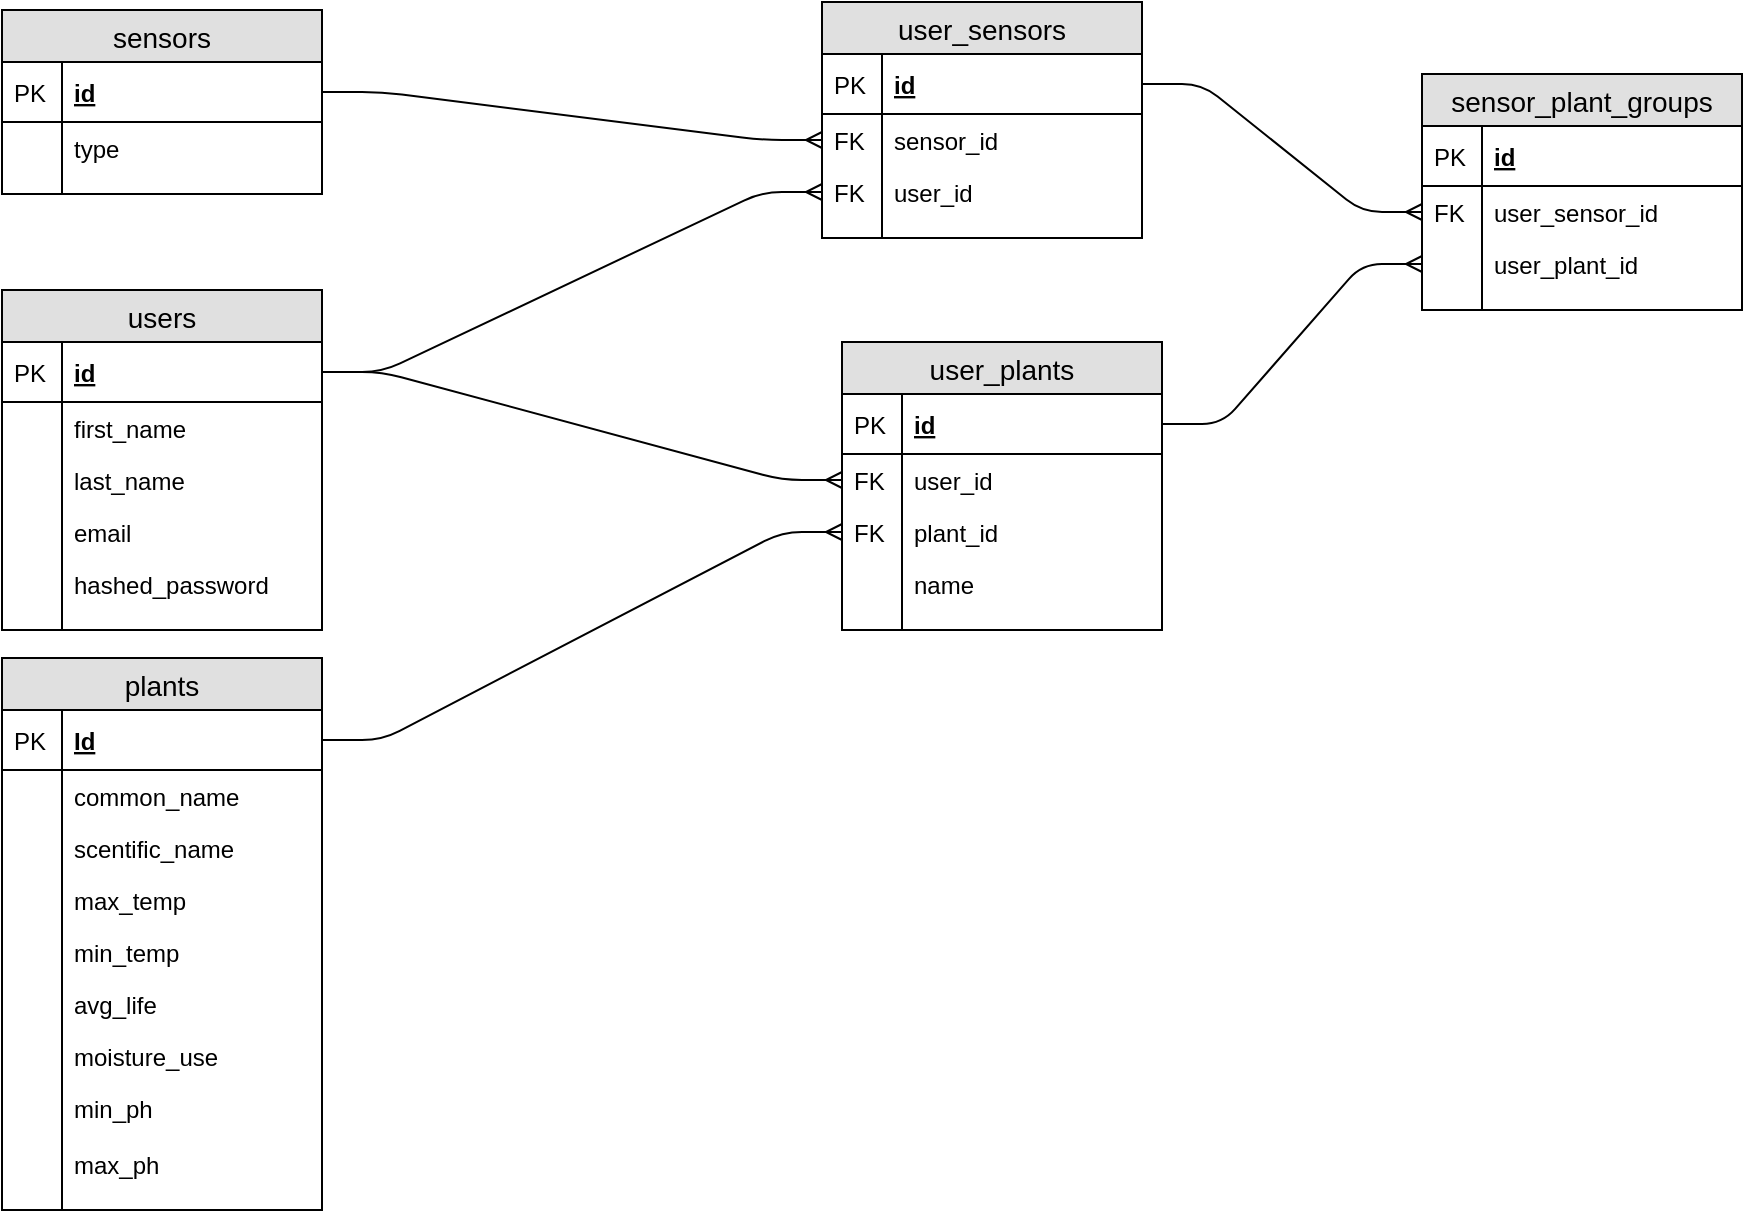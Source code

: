 <mxfile version="12.2.9" type="github" pages="1"><diagram id="MhqscBjMdHreHNnrETDg" name="Page-1"><mxGraphModel dx="1854" dy="1765" grid="1" gridSize="10" guides="1" tooltips="1" connect="1" arrows="1" fold="1" page="1" pageScale="1" pageWidth="850" pageHeight="1100" math="0" shadow="0"><root><mxCell id="0"/><mxCell id="1" parent="0"/><mxCell id="bkFo6INZ_vl38a5Fbl8--2" value="users" style="swimlane;fontStyle=0;childLayout=stackLayout;horizontal=1;startSize=26;fillColor=#e0e0e0;horizontalStack=0;resizeParent=1;resizeParentMax=0;resizeLast=0;collapsible=1;marginBottom=0;swimlaneFillColor=#ffffff;align=center;fontSize=14;" parent="1" vertex="1"><mxGeometry x="-90" y="30" width="160" height="170" as="geometry"/></mxCell><mxCell id="bkFo6INZ_vl38a5Fbl8--3" value="id" style="shape=partialRectangle;top=0;left=0;right=0;bottom=1;align=left;verticalAlign=middle;fillColor=none;spacingLeft=34;spacingRight=4;overflow=hidden;rotatable=0;points=[[0,0.5],[1,0.5]];portConstraint=eastwest;dropTarget=0;fontStyle=5;fontSize=12;" parent="bkFo6INZ_vl38a5Fbl8--2" vertex="1"><mxGeometry y="26" width="160" height="30" as="geometry"/></mxCell><mxCell id="bkFo6INZ_vl38a5Fbl8--4" value="PK" style="shape=partialRectangle;top=0;left=0;bottom=0;fillColor=none;align=left;verticalAlign=middle;spacingLeft=4;spacingRight=4;overflow=hidden;rotatable=0;points=[];portConstraint=eastwest;part=1;fontSize=12;" parent="bkFo6INZ_vl38a5Fbl8--3" vertex="1" connectable="0"><mxGeometry width="30" height="30" as="geometry"/></mxCell><mxCell id="bkFo6INZ_vl38a5Fbl8--5" value="first_name" style="shape=partialRectangle;top=0;left=0;right=0;bottom=0;align=left;verticalAlign=top;fillColor=none;spacingLeft=34;spacingRight=4;overflow=hidden;rotatable=0;points=[[0,0.5],[1,0.5]];portConstraint=eastwest;dropTarget=0;fontSize=12;" parent="bkFo6INZ_vl38a5Fbl8--2" vertex="1"><mxGeometry y="56" width="160" height="26" as="geometry"/></mxCell><mxCell id="bkFo6INZ_vl38a5Fbl8--6" value="" style="shape=partialRectangle;top=0;left=0;bottom=0;fillColor=none;align=left;verticalAlign=top;spacingLeft=4;spacingRight=4;overflow=hidden;rotatable=0;points=[];portConstraint=eastwest;part=1;fontSize=12;" parent="bkFo6INZ_vl38a5Fbl8--5" vertex="1" connectable="0"><mxGeometry width="30" height="26" as="geometry"/></mxCell><mxCell id="bkFo6INZ_vl38a5Fbl8--7" value="last_name" style="shape=partialRectangle;top=0;left=0;right=0;bottom=0;align=left;verticalAlign=top;fillColor=none;spacingLeft=34;spacingRight=4;overflow=hidden;rotatable=0;points=[[0,0.5],[1,0.5]];portConstraint=eastwest;dropTarget=0;fontSize=12;" parent="bkFo6INZ_vl38a5Fbl8--2" vertex="1"><mxGeometry y="82" width="160" height="26" as="geometry"/></mxCell><mxCell id="bkFo6INZ_vl38a5Fbl8--8" value="" style="shape=partialRectangle;top=0;left=0;bottom=0;fillColor=none;align=left;verticalAlign=top;spacingLeft=4;spacingRight=4;overflow=hidden;rotatable=0;points=[];portConstraint=eastwest;part=1;fontSize=12;" parent="bkFo6INZ_vl38a5Fbl8--7" vertex="1" connectable="0"><mxGeometry width="30" height="26" as="geometry"/></mxCell><mxCell id="bkFo6INZ_vl38a5Fbl8--13" value="email" style="shape=partialRectangle;top=0;left=0;right=0;bottom=0;align=left;verticalAlign=top;fillColor=none;spacingLeft=34;spacingRight=4;overflow=hidden;rotatable=0;points=[[0,0.5],[1,0.5]];portConstraint=eastwest;dropTarget=0;fontSize=12;" parent="bkFo6INZ_vl38a5Fbl8--2" vertex="1"><mxGeometry y="108" width="160" height="26" as="geometry"/></mxCell><mxCell id="bkFo6INZ_vl38a5Fbl8--14" value="" style="shape=partialRectangle;top=0;left=0;bottom=0;fillColor=none;align=left;verticalAlign=top;spacingLeft=4;spacingRight=4;overflow=hidden;rotatable=0;points=[];portConstraint=eastwest;part=1;fontSize=12;" parent="bkFo6INZ_vl38a5Fbl8--13" vertex="1" connectable="0"><mxGeometry width="30" height="26" as="geometry"/></mxCell><mxCell id="bkFo6INZ_vl38a5Fbl8--9" value="hashed_password" style="shape=partialRectangle;top=0;left=0;right=0;bottom=0;align=left;verticalAlign=top;fillColor=none;spacingLeft=34;spacingRight=4;overflow=hidden;rotatable=0;points=[[0,0.5],[1,0.5]];portConstraint=eastwest;dropTarget=0;fontSize=12;" parent="bkFo6INZ_vl38a5Fbl8--2" vertex="1"><mxGeometry y="134" width="160" height="26" as="geometry"/></mxCell><mxCell id="bkFo6INZ_vl38a5Fbl8--10" value="" style="shape=partialRectangle;top=0;left=0;bottom=0;fillColor=none;align=left;verticalAlign=top;spacingLeft=4;spacingRight=4;overflow=hidden;rotatable=0;points=[];portConstraint=eastwest;part=1;fontSize=12;" parent="bkFo6INZ_vl38a5Fbl8--9" vertex="1" connectable="0"><mxGeometry width="30" height="26" as="geometry"/></mxCell><mxCell id="bkFo6INZ_vl38a5Fbl8--11" value="" style="shape=partialRectangle;top=0;left=0;right=0;bottom=0;align=left;verticalAlign=top;fillColor=none;spacingLeft=34;spacingRight=4;overflow=hidden;rotatable=0;points=[[0,0.5],[1,0.5]];portConstraint=eastwest;dropTarget=0;fontSize=12;" parent="bkFo6INZ_vl38a5Fbl8--2" vertex="1"><mxGeometry y="160" width="160" height="10" as="geometry"/></mxCell><mxCell id="bkFo6INZ_vl38a5Fbl8--12" value="" style="shape=partialRectangle;top=0;left=0;bottom=0;fillColor=none;align=left;verticalAlign=top;spacingLeft=4;spacingRight=4;overflow=hidden;rotatable=0;points=[];portConstraint=eastwest;part=1;fontSize=12;" parent="bkFo6INZ_vl38a5Fbl8--11" vertex="1" connectable="0"><mxGeometry width="30" height="10" as="geometry"/></mxCell><mxCell id="bkFo6INZ_vl38a5Fbl8--15" value="user_plants" style="swimlane;fontStyle=0;childLayout=stackLayout;horizontal=1;startSize=26;fillColor=#e0e0e0;horizontalStack=0;resizeParent=1;resizeParentMax=0;resizeLast=0;collapsible=1;marginBottom=0;swimlaneFillColor=#ffffff;align=center;fontSize=14;" parent="1" vertex="1"><mxGeometry x="330" y="56" width="160" height="144" as="geometry"/></mxCell><mxCell id="bkFo6INZ_vl38a5Fbl8--16" value="id" style="shape=partialRectangle;top=0;left=0;right=0;bottom=1;align=left;verticalAlign=middle;fillColor=none;spacingLeft=34;spacingRight=4;overflow=hidden;rotatable=0;points=[[0,0.5],[1,0.5]];portConstraint=eastwest;dropTarget=0;fontStyle=5;fontSize=12;" parent="bkFo6INZ_vl38a5Fbl8--15" vertex="1"><mxGeometry y="26" width="160" height="30" as="geometry"/></mxCell><mxCell id="bkFo6INZ_vl38a5Fbl8--17" value="PK" style="shape=partialRectangle;top=0;left=0;bottom=0;fillColor=none;align=left;verticalAlign=middle;spacingLeft=4;spacingRight=4;overflow=hidden;rotatable=0;points=[];portConstraint=eastwest;part=1;fontSize=12;" parent="bkFo6INZ_vl38a5Fbl8--16" vertex="1" connectable="0"><mxGeometry width="30" height="30" as="geometry"/></mxCell><mxCell id="bkFo6INZ_vl38a5Fbl8--18" value="user_id" style="shape=partialRectangle;top=0;left=0;right=0;bottom=0;align=left;verticalAlign=top;fillColor=none;spacingLeft=34;spacingRight=4;overflow=hidden;rotatable=0;points=[[0,0.5],[1,0.5]];portConstraint=eastwest;dropTarget=0;fontSize=12;" parent="bkFo6INZ_vl38a5Fbl8--15" vertex="1"><mxGeometry y="56" width="160" height="26" as="geometry"/></mxCell><mxCell id="bkFo6INZ_vl38a5Fbl8--19" value="FK" style="shape=partialRectangle;top=0;left=0;bottom=0;fillColor=none;align=left;verticalAlign=top;spacingLeft=4;spacingRight=4;overflow=hidden;rotatable=0;points=[];portConstraint=eastwest;part=1;fontSize=12;" parent="bkFo6INZ_vl38a5Fbl8--18" vertex="1" connectable="0"><mxGeometry width="30" height="26" as="geometry"/></mxCell><mxCell id="bkFo6INZ_vl38a5Fbl8--20" value="plant_id" style="shape=partialRectangle;top=0;left=0;right=0;bottom=0;align=left;verticalAlign=top;fillColor=none;spacingLeft=34;spacingRight=4;overflow=hidden;rotatable=0;points=[[0,0.5],[1,0.5]];portConstraint=eastwest;dropTarget=0;fontSize=12;" parent="bkFo6INZ_vl38a5Fbl8--15" vertex="1"><mxGeometry y="82" width="160" height="26" as="geometry"/></mxCell><mxCell id="bkFo6INZ_vl38a5Fbl8--21" value="FK" style="shape=partialRectangle;top=0;left=0;bottom=0;fillColor=none;align=left;verticalAlign=top;spacingLeft=4;spacingRight=4;overflow=hidden;rotatable=0;points=[];portConstraint=eastwest;part=1;fontSize=12;" parent="bkFo6INZ_vl38a5Fbl8--20" vertex="1" connectable="0"><mxGeometry width="30" height="26" as="geometry"/></mxCell><mxCell id="bkFo6INZ_vl38a5Fbl8--113" value="name" style="shape=partialRectangle;top=0;left=0;right=0;bottom=0;align=left;verticalAlign=top;fillColor=none;spacingLeft=34;spacingRight=4;overflow=hidden;rotatable=0;points=[[0,0.5],[1,0.5]];portConstraint=eastwest;dropTarget=0;fontSize=12;" parent="bkFo6INZ_vl38a5Fbl8--15" vertex="1"><mxGeometry y="108" width="160" height="26" as="geometry"/></mxCell><mxCell id="bkFo6INZ_vl38a5Fbl8--114" value="" style="shape=partialRectangle;top=0;left=0;bottom=0;fillColor=none;align=left;verticalAlign=top;spacingLeft=4;spacingRight=4;overflow=hidden;rotatable=0;points=[];portConstraint=eastwest;part=1;fontSize=12;" parent="bkFo6INZ_vl38a5Fbl8--113" vertex="1" connectable="0"><mxGeometry width="30" height="26" as="geometry"/></mxCell><mxCell id="bkFo6INZ_vl38a5Fbl8--24" value="" style="shape=partialRectangle;top=0;left=0;right=0;bottom=0;align=left;verticalAlign=top;fillColor=none;spacingLeft=34;spacingRight=4;overflow=hidden;rotatable=0;points=[[0,0.5],[1,0.5]];portConstraint=eastwest;dropTarget=0;fontSize=12;" parent="bkFo6INZ_vl38a5Fbl8--15" vertex="1"><mxGeometry y="134" width="160" height="10" as="geometry"/></mxCell><mxCell id="bkFo6INZ_vl38a5Fbl8--25" value="" style="shape=partialRectangle;top=0;left=0;bottom=0;fillColor=none;align=left;verticalAlign=top;spacingLeft=4;spacingRight=4;overflow=hidden;rotatable=0;points=[];portConstraint=eastwest;part=1;fontSize=12;" parent="bkFo6INZ_vl38a5Fbl8--24" vertex="1" connectable="0"><mxGeometry width="30" height="10" as="geometry"/></mxCell><mxCell id="bkFo6INZ_vl38a5Fbl8--27" value="" style="edgeStyle=entityRelationEdgeStyle;fontSize=12;html=1;endArrow=ERmany;entryX=0;entryY=0.5;entryDx=0;entryDy=0;exitX=1;exitY=0.5;exitDx=0;exitDy=0;" parent="1" source="bkFo6INZ_vl38a5Fbl8--3" target="bkFo6INZ_vl38a5Fbl8--18" edge="1"><mxGeometry width="100" height="100" relative="1" as="geometry"><mxPoint x="210" y="120" as="sourcePoint"/><mxPoint x="110" y="350" as="targetPoint"/></mxGeometry></mxCell><mxCell id="bkFo6INZ_vl38a5Fbl8--28" value="plants" style="swimlane;fontStyle=0;childLayout=stackLayout;horizontal=1;startSize=26;fillColor=#e0e0e0;horizontalStack=0;resizeParent=1;resizeParentMax=0;resizeLast=0;collapsible=1;marginBottom=0;swimlaneFillColor=#ffffff;align=center;fontSize=14;" parent="1" vertex="1"><mxGeometry x="-90" y="214" width="160" height="276" as="geometry"/></mxCell><mxCell id="bkFo6INZ_vl38a5Fbl8--29" value="Id" style="shape=partialRectangle;top=0;left=0;right=0;bottom=1;align=left;verticalAlign=middle;fillColor=none;spacingLeft=34;spacingRight=4;overflow=hidden;rotatable=0;points=[[0,0.5],[1,0.5]];portConstraint=eastwest;dropTarget=0;fontStyle=5;fontSize=12;" parent="bkFo6INZ_vl38a5Fbl8--28" vertex="1"><mxGeometry y="26" width="160" height="30" as="geometry"/></mxCell><mxCell id="bkFo6INZ_vl38a5Fbl8--30" value="PK" style="shape=partialRectangle;top=0;left=0;bottom=0;fillColor=none;align=left;verticalAlign=middle;spacingLeft=4;spacingRight=4;overflow=hidden;rotatable=0;points=[];portConstraint=eastwest;part=1;fontSize=12;" parent="bkFo6INZ_vl38a5Fbl8--29" vertex="1" connectable="0"><mxGeometry width="30" height="30" as="geometry"/></mxCell><mxCell id="bkFo6INZ_vl38a5Fbl8--31" value="common_name" style="shape=partialRectangle;top=0;left=0;right=0;bottom=0;align=left;verticalAlign=top;fillColor=none;spacingLeft=34;spacingRight=4;overflow=hidden;rotatable=0;points=[[0,0.5],[1,0.5]];portConstraint=eastwest;dropTarget=0;fontSize=12;" parent="bkFo6INZ_vl38a5Fbl8--28" vertex="1"><mxGeometry y="56" width="160" height="26" as="geometry"/></mxCell><mxCell id="bkFo6INZ_vl38a5Fbl8--32" value="" style="shape=partialRectangle;top=0;left=0;bottom=0;fillColor=none;align=left;verticalAlign=top;spacingLeft=4;spacingRight=4;overflow=hidden;rotatable=0;points=[];portConstraint=eastwest;part=1;fontSize=12;" parent="bkFo6INZ_vl38a5Fbl8--31" vertex="1" connectable="0"><mxGeometry width="30" height="26" as="geometry"/></mxCell><mxCell id="bkFo6INZ_vl38a5Fbl8--46" value="scentific_name" style="shape=partialRectangle;top=0;left=0;right=0;bottom=0;align=left;verticalAlign=top;fillColor=none;spacingLeft=34;spacingRight=4;overflow=hidden;rotatable=0;points=[[0,0.5],[1,0.5]];portConstraint=eastwest;dropTarget=0;fontSize=12;" parent="bkFo6INZ_vl38a5Fbl8--28" vertex="1"><mxGeometry y="82" width="160" height="26" as="geometry"/></mxCell><mxCell id="bkFo6INZ_vl38a5Fbl8--47" value="" style="shape=partialRectangle;top=0;left=0;bottom=0;fillColor=none;align=left;verticalAlign=top;spacingLeft=4;spacingRight=4;overflow=hidden;rotatable=0;points=[];portConstraint=eastwest;part=1;fontSize=12;" parent="bkFo6INZ_vl38a5Fbl8--46" vertex="1" connectable="0"><mxGeometry width="30" height="26" as="geometry"/></mxCell><mxCell id="bkFo6INZ_vl38a5Fbl8--33" value="max_temp" style="shape=partialRectangle;top=0;left=0;right=0;bottom=0;align=left;verticalAlign=top;fillColor=none;spacingLeft=34;spacingRight=4;overflow=hidden;rotatable=0;points=[[0,0.5],[1,0.5]];portConstraint=eastwest;dropTarget=0;fontSize=12;" parent="bkFo6INZ_vl38a5Fbl8--28" vertex="1"><mxGeometry y="108" width="160" height="26" as="geometry"/></mxCell><mxCell id="bkFo6INZ_vl38a5Fbl8--34" value="" style="shape=partialRectangle;top=0;left=0;bottom=0;fillColor=none;align=left;verticalAlign=top;spacingLeft=4;spacingRight=4;overflow=hidden;rotatable=0;points=[];portConstraint=eastwest;part=1;fontSize=12;" parent="bkFo6INZ_vl38a5Fbl8--33" vertex="1" connectable="0"><mxGeometry width="30" height="26" as="geometry"/></mxCell><mxCell id="bkFo6INZ_vl38a5Fbl8--35" value="min_temp" style="shape=partialRectangle;top=0;left=0;right=0;bottom=0;align=left;verticalAlign=top;fillColor=none;spacingLeft=34;spacingRight=4;overflow=hidden;rotatable=0;points=[[0,0.5],[1,0.5]];portConstraint=eastwest;dropTarget=0;fontSize=12;" parent="bkFo6INZ_vl38a5Fbl8--28" vertex="1"><mxGeometry y="134" width="160" height="26" as="geometry"/></mxCell><mxCell id="bkFo6INZ_vl38a5Fbl8--36" value="" style="shape=partialRectangle;top=0;left=0;bottom=0;fillColor=none;align=left;verticalAlign=top;spacingLeft=4;spacingRight=4;overflow=hidden;rotatable=0;points=[];portConstraint=eastwest;part=1;fontSize=12;" parent="bkFo6INZ_vl38a5Fbl8--35" vertex="1" connectable="0"><mxGeometry width="30" height="26" as="geometry"/></mxCell><mxCell id="bkFo6INZ_vl38a5Fbl8--40" value="avg_life" style="shape=partialRectangle;top=0;left=0;right=0;bottom=0;align=left;verticalAlign=top;fillColor=none;spacingLeft=34;spacingRight=4;overflow=hidden;rotatable=0;points=[[0,0.5],[1,0.5]];portConstraint=eastwest;dropTarget=0;fontSize=12;" parent="bkFo6INZ_vl38a5Fbl8--28" vertex="1"><mxGeometry y="160" width="160" height="26" as="geometry"/></mxCell><mxCell id="bkFo6INZ_vl38a5Fbl8--41" value="" style="shape=partialRectangle;top=0;left=0;bottom=0;fillColor=none;align=left;verticalAlign=top;spacingLeft=4;spacingRight=4;overflow=hidden;rotatable=0;points=[];portConstraint=eastwest;part=1;fontSize=12;" parent="bkFo6INZ_vl38a5Fbl8--40" vertex="1" connectable="0"><mxGeometry width="30" height="26" as="geometry"/></mxCell><mxCell id="bkFo6INZ_vl38a5Fbl8--44" value="moisture_use" style="shape=partialRectangle;top=0;left=0;right=0;bottom=0;align=left;verticalAlign=top;fillColor=none;spacingLeft=34;spacingRight=4;overflow=hidden;rotatable=0;points=[[0,0.5],[1,0.5]];portConstraint=eastwest;dropTarget=0;fontSize=12;" parent="bkFo6INZ_vl38a5Fbl8--28" vertex="1"><mxGeometry y="186" width="160" height="26" as="geometry"/></mxCell><mxCell id="bkFo6INZ_vl38a5Fbl8--45" value="" style="shape=partialRectangle;top=0;left=0;bottom=0;fillColor=none;align=left;verticalAlign=top;spacingLeft=4;spacingRight=4;overflow=hidden;rotatable=0;points=[];portConstraint=eastwest;part=1;fontSize=12;" parent="bkFo6INZ_vl38a5Fbl8--44" vertex="1" connectable="0"><mxGeometry width="30" height="26" as="geometry"/></mxCell><mxCell id="bkFo6INZ_vl38a5Fbl8--50" value="min_ph" style="shape=partialRectangle;top=0;left=0;right=0;bottom=0;align=left;verticalAlign=top;fillColor=none;spacingLeft=34;spacingRight=4;overflow=hidden;rotatable=0;points=[[0,0.5],[1,0.5]];portConstraint=eastwest;dropTarget=0;fontSize=12;" parent="bkFo6INZ_vl38a5Fbl8--28" vertex="1"><mxGeometry y="212" width="160" height="28" as="geometry"/></mxCell><mxCell id="bkFo6INZ_vl38a5Fbl8--51" value="" style="shape=partialRectangle;top=0;left=0;bottom=0;fillColor=none;align=left;verticalAlign=top;spacingLeft=4;spacingRight=4;overflow=hidden;rotatable=0;points=[];portConstraint=eastwest;part=1;fontSize=12;" parent="bkFo6INZ_vl38a5Fbl8--50" vertex="1" connectable="0"><mxGeometry width="30" height="28" as="geometry"/></mxCell><mxCell id="bkFo6INZ_vl38a5Fbl8--48" value="max_ph" style="shape=partialRectangle;top=0;left=0;right=0;bottom=0;align=left;verticalAlign=top;fillColor=none;spacingLeft=34;spacingRight=4;overflow=hidden;rotatable=0;points=[[0,0.5],[1,0.5]];portConstraint=eastwest;dropTarget=0;fontSize=12;" parent="bkFo6INZ_vl38a5Fbl8--28" vertex="1"><mxGeometry y="240" width="160" height="26" as="geometry"/></mxCell><mxCell id="bkFo6INZ_vl38a5Fbl8--49" value="" style="shape=partialRectangle;top=0;left=0;bottom=0;fillColor=none;align=left;verticalAlign=top;spacingLeft=4;spacingRight=4;overflow=hidden;rotatable=0;points=[];portConstraint=eastwest;part=1;fontSize=12;" parent="bkFo6INZ_vl38a5Fbl8--48" vertex="1" connectable="0"><mxGeometry width="30" height="26" as="geometry"/></mxCell><mxCell id="bkFo6INZ_vl38a5Fbl8--37" value="" style="shape=partialRectangle;top=0;left=0;right=0;bottom=0;align=left;verticalAlign=top;fillColor=none;spacingLeft=34;spacingRight=4;overflow=hidden;rotatable=0;points=[[0,0.5],[1,0.5]];portConstraint=eastwest;dropTarget=0;fontSize=12;" parent="bkFo6INZ_vl38a5Fbl8--28" vertex="1"><mxGeometry y="266" width="160" height="10" as="geometry"/></mxCell><mxCell id="bkFo6INZ_vl38a5Fbl8--38" value="" style="shape=partialRectangle;top=0;left=0;bottom=0;fillColor=none;align=left;verticalAlign=top;spacingLeft=4;spacingRight=4;overflow=hidden;rotatable=0;points=[];portConstraint=eastwest;part=1;fontSize=12;" parent="bkFo6INZ_vl38a5Fbl8--37" vertex="1" connectable="0"><mxGeometry width="30" height="10" as="geometry"/></mxCell><mxCell id="bkFo6INZ_vl38a5Fbl8--53" value="sensors" style="swimlane;fontStyle=0;childLayout=stackLayout;horizontal=1;startSize=26;fillColor=#e0e0e0;horizontalStack=0;resizeParent=1;resizeParentMax=0;resizeLast=0;collapsible=1;marginBottom=0;swimlaneFillColor=#ffffff;align=center;fontSize=14;" parent="1" vertex="1"><mxGeometry x="-90" y="-110" width="160" height="92" as="geometry"/></mxCell><mxCell id="bkFo6INZ_vl38a5Fbl8--54" value="id" style="shape=partialRectangle;top=0;left=0;right=0;bottom=1;align=left;verticalAlign=middle;fillColor=none;spacingLeft=34;spacingRight=4;overflow=hidden;rotatable=0;points=[[0,0.5],[1,0.5]];portConstraint=eastwest;dropTarget=0;fontStyle=5;fontSize=12;" parent="bkFo6INZ_vl38a5Fbl8--53" vertex="1"><mxGeometry y="26" width="160" height="30" as="geometry"/></mxCell><mxCell id="bkFo6INZ_vl38a5Fbl8--55" value="PK" style="shape=partialRectangle;top=0;left=0;bottom=0;fillColor=none;align=left;verticalAlign=middle;spacingLeft=4;spacingRight=4;overflow=hidden;rotatable=0;points=[];portConstraint=eastwest;part=1;fontSize=12;" parent="bkFo6INZ_vl38a5Fbl8--54" vertex="1" connectable="0"><mxGeometry width="30" height="30" as="geometry"/></mxCell><mxCell id="bkFo6INZ_vl38a5Fbl8--56" value="type" style="shape=partialRectangle;top=0;left=0;right=0;bottom=0;align=left;verticalAlign=top;fillColor=none;spacingLeft=34;spacingRight=4;overflow=hidden;rotatable=0;points=[[0,0.5],[1,0.5]];portConstraint=eastwest;dropTarget=0;fontSize=12;" parent="bkFo6INZ_vl38a5Fbl8--53" vertex="1"><mxGeometry y="56" width="160" height="26" as="geometry"/></mxCell><mxCell id="bkFo6INZ_vl38a5Fbl8--57" value="" style="shape=partialRectangle;top=0;left=0;bottom=0;fillColor=none;align=left;verticalAlign=top;spacingLeft=4;spacingRight=4;overflow=hidden;rotatable=0;points=[];portConstraint=eastwest;part=1;fontSize=12;" parent="bkFo6INZ_vl38a5Fbl8--56" vertex="1" connectable="0"><mxGeometry width="30" height="26" as="geometry"/></mxCell><mxCell id="bkFo6INZ_vl38a5Fbl8--62" value="" style="shape=partialRectangle;top=0;left=0;right=0;bottom=0;align=left;verticalAlign=top;fillColor=none;spacingLeft=34;spacingRight=4;overflow=hidden;rotatable=0;points=[[0,0.5],[1,0.5]];portConstraint=eastwest;dropTarget=0;fontSize=12;" parent="bkFo6INZ_vl38a5Fbl8--53" vertex="1"><mxGeometry y="82" width="160" height="10" as="geometry"/></mxCell><mxCell id="bkFo6INZ_vl38a5Fbl8--63" value="" style="shape=partialRectangle;top=0;left=0;bottom=0;fillColor=none;align=left;verticalAlign=top;spacingLeft=4;spacingRight=4;overflow=hidden;rotatable=0;points=[];portConstraint=eastwest;part=1;fontSize=12;" parent="bkFo6INZ_vl38a5Fbl8--62" vertex="1" connectable="0"><mxGeometry width="30" height="10" as="geometry"/></mxCell><mxCell id="bkFo6INZ_vl38a5Fbl8--75" value="" style="edgeStyle=entityRelationEdgeStyle;fontSize=12;html=1;endArrow=ERmany;entryX=0;entryY=0.5;entryDx=0;entryDy=0;" parent="1" source="bkFo6INZ_vl38a5Fbl8--54" target="bkFo6INZ_vl38a5Fbl8--90" edge="1"><mxGeometry width="100" height="100" relative="1" as="geometry"><mxPoint x="90" y="20" as="sourcePoint"/><mxPoint x="450" y="150" as="targetPoint"/></mxGeometry></mxCell><mxCell id="bkFo6INZ_vl38a5Fbl8--52" value="" style="edgeStyle=entityRelationEdgeStyle;fontSize=12;html=1;endArrow=ERmany;exitX=1;exitY=0.5;exitDx=0;exitDy=0;" parent="1" source="bkFo6INZ_vl38a5Fbl8--29" target="bkFo6INZ_vl38a5Fbl8--20" edge="1"><mxGeometry width="100" height="100" relative="1" as="geometry"><mxPoint x="360" y="324" as="sourcePoint"/><mxPoint x="460" y="224" as="targetPoint"/></mxGeometry></mxCell><mxCell id="bkFo6INZ_vl38a5Fbl8--87" value="user_sensors" style="swimlane;fontStyle=0;childLayout=stackLayout;horizontal=1;startSize=26;fillColor=#e0e0e0;horizontalStack=0;resizeParent=1;resizeParentMax=0;resizeLast=0;collapsible=1;marginBottom=0;swimlaneFillColor=#ffffff;align=center;fontSize=14;" parent="1" vertex="1"><mxGeometry x="320" y="-114" width="160" height="118" as="geometry"/></mxCell><mxCell id="bkFo6INZ_vl38a5Fbl8--88" value="id" style="shape=partialRectangle;top=0;left=0;right=0;bottom=1;align=left;verticalAlign=middle;fillColor=none;spacingLeft=34;spacingRight=4;overflow=hidden;rotatable=0;points=[[0,0.5],[1,0.5]];portConstraint=eastwest;dropTarget=0;fontStyle=5;fontSize=12;" parent="bkFo6INZ_vl38a5Fbl8--87" vertex="1"><mxGeometry y="26" width="160" height="30" as="geometry"/></mxCell><mxCell id="bkFo6INZ_vl38a5Fbl8--89" value="PK" style="shape=partialRectangle;top=0;left=0;bottom=0;fillColor=none;align=left;verticalAlign=middle;spacingLeft=4;spacingRight=4;overflow=hidden;rotatable=0;points=[];portConstraint=eastwest;part=1;fontSize=12;" parent="bkFo6INZ_vl38a5Fbl8--88" vertex="1" connectable="0"><mxGeometry width="30" height="30" as="geometry"/></mxCell><mxCell id="bkFo6INZ_vl38a5Fbl8--90" value="sensor_id" style="shape=partialRectangle;top=0;left=0;right=0;bottom=0;align=left;verticalAlign=top;fillColor=none;spacingLeft=34;spacingRight=4;overflow=hidden;rotatable=0;points=[[0,0.5],[1,0.5]];portConstraint=eastwest;dropTarget=0;fontSize=12;" parent="bkFo6INZ_vl38a5Fbl8--87" vertex="1"><mxGeometry y="56" width="160" height="26" as="geometry"/></mxCell><mxCell id="bkFo6INZ_vl38a5Fbl8--91" value="FK" style="shape=partialRectangle;top=0;left=0;bottom=0;fillColor=none;align=left;verticalAlign=top;spacingLeft=4;spacingRight=4;overflow=hidden;rotatable=0;points=[];portConstraint=eastwest;part=1;fontSize=12;" parent="bkFo6INZ_vl38a5Fbl8--90" vertex="1" connectable="0"><mxGeometry width="30" height="26" as="geometry"/></mxCell><mxCell id="bkFo6INZ_vl38a5Fbl8--92" value="user_id" style="shape=partialRectangle;top=0;left=0;right=0;bottom=0;align=left;verticalAlign=top;fillColor=none;spacingLeft=34;spacingRight=4;overflow=hidden;rotatable=0;points=[[0,0.5],[1,0.5]];portConstraint=eastwest;dropTarget=0;fontSize=12;" parent="bkFo6INZ_vl38a5Fbl8--87" vertex="1"><mxGeometry y="82" width="160" height="26" as="geometry"/></mxCell><mxCell id="bkFo6INZ_vl38a5Fbl8--93" value="FK" style="shape=partialRectangle;top=0;left=0;bottom=0;fillColor=none;align=left;verticalAlign=top;spacingLeft=4;spacingRight=4;overflow=hidden;rotatable=0;points=[];portConstraint=eastwest;part=1;fontSize=12;" parent="bkFo6INZ_vl38a5Fbl8--92" vertex="1" connectable="0"><mxGeometry width="30" height="26" as="geometry"/></mxCell><mxCell id="bkFo6INZ_vl38a5Fbl8--96" value="" style="shape=partialRectangle;top=0;left=0;right=0;bottom=0;align=left;verticalAlign=top;fillColor=none;spacingLeft=34;spacingRight=4;overflow=hidden;rotatable=0;points=[[0,0.5],[1,0.5]];portConstraint=eastwest;dropTarget=0;fontSize=12;" parent="bkFo6INZ_vl38a5Fbl8--87" vertex="1"><mxGeometry y="108" width="160" height="10" as="geometry"/></mxCell><mxCell id="bkFo6INZ_vl38a5Fbl8--97" value="" style="shape=partialRectangle;top=0;left=0;bottom=0;fillColor=none;align=left;verticalAlign=top;spacingLeft=4;spacingRight=4;overflow=hidden;rotatable=0;points=[];portConstraint=eastwest;part=1;fontSize=12;" parent="bkFo6INZ_vl38a5Fbl8--96" vertex="1" connectable="0"><mxGeometry width="30" height="10" as="geometry"/></mxCell><mxCell id="bkFo6INZ_vl38a5Fbl8--98" value="" style="edgeStyle=entityRelationEdgeStyle;fontSize=12;html=1;endArrow=ERmany;" parent="1" source="bkFo6INZ_vl38a5Fbl8--3" target="bkFo6INZ_vl38a5Fbl8--92" edge="1"><mxGeometry width="100" height="100" relative="1" as="geometry"><mxPoint x="110" y="110" as="sourcePoint"/><mxPoint x="240" y="150" as="targetPoint"/></mxGeometry></mxCell><mxCell id="bkFo6INZ_vl38a5Fbl8--99" value="sensor_plant_groups" style="swimlane;fontStyle=0;childLayout=stackLayout;horizontal=1;startSize=26;fillColor=#e0e0e0;horizontalStack=0;resizeParent=1;resizeParentMax=0;resizeLast=0;collapsible=1;marginBottom=0;swimlaneFillColor=#ffffff;align=center;fontSize=14;" parent="1" vertex="1"><mxGeometry x="620" y="-78" width="160" height="118" as="geometry"/></mxCell><mxCell id="bkFo6INZ_vl38a5Fbl8--100" value="id" style="shape=partialRectangle;top=0;left=0;right=0;bottom=1;align=left;verticalAlign=middle;fillColor=none;spacingLeft=34;spacingRight=4;overflow=hidden;rotatable=0;points=[[0,0.5],[1,0.5]];portConstraint=eastwest;dropTarget=0;fontStyle=5;fontSize=12;" parent="bkFo6INZ_vl38a5Fbl8--99" vertex="1"><mxGeometry y="26" width="160" height="30" as="geometry"/></mxCell><mxCell id="bkFo6INZ_vl38a5Fbl8--101" value="PK" style="shape=partialRectangle;top=0;left=0;bottom=0;fillColor=none;align=left;verticalAlign=middle;spacingLeft=4;spacingRight=4;overflow=hidden;rotatable=0;points=[];portConstraint=eastwest;part=1;fontSize=12;" parent="bkFo6INZ_vl38a5Fbl8--100" vertex="1" connectable="0"><mxGeometry width="30" height="30" as="geometry"/></mxCell><mxCell id="bkFo6INZ_vl38a5Fbl8--102" value="user_sensor_id" style="shape=partialRectangle;top=0;left=0;right=0;bottom=0;align=left;verticalAlign=top;fillColor=none;spacingLeft=34;spacingRight=4;overflow=hidden;rotatable=0;points=[[0,0.5],[1,0.5]];portConstraint=eastwest;dropTarget=0;fontSize=12;" parent="bkFo6INZ_vl38a5Fbl8--99" vertex="1"><mxGeometry y="56" width="160" height="26" as="geometry"/></mxCell><mxCell id="bkFo6INZ_vl38a5Fbl8--103" value="FK" style="shape=partialRectangle;top=0;left=0;bottom=0;fillColor=none;align=left;verticalAlign=top;spacingLeft=4;spacingRight=4;overflow=hidden;rotatable=0;points=[];portConstraint=eastwest;part=1;fontSize=12;" parent="bkFo6INZ_vl38a5Fbl8--102" vertex="1" connectable="0"><mxGeometry width="30" height="26" as="geometry"/></mxCell><mxCell id="bkFo6INZ_vl38a5Fbl8--104" value="user_plant_id" style="shape=partialRectangle;top=0;left=0;right=0;bottom=0;align=left;verticalAlign=top;fillColor=none;spacingLeft=34;spacingRight=4;overflow=hidden;rotatable=0;points=[[0,0.5],[1,0.5]];portConstraint=eastwest;dropTarget=0;fontSize=12;" parent="bkFo6INZ_vl38a5Fbl8--99" vertex="1"><mxGeometry y="82" width="160" height="26" as="geometry"/></mxCell><mxCell id="bkFo6INZ_vl38a5Fbl8--105" value="" style="shape=partialRectangle;top=0;left=0;bottom=0;fillColor=none;align=left;verticalAlign=top;spacingLeft=4;spacingRight=4;overflow=hidden;rotatable=0;points=[];portConstraint=eastwest;part=1;fontSize=12;" parent="bkFo6INZ_vl38a5Fbl8--104" vertex="1" connectable="0"><mxGeometry width="30" height="26" as="geometry"/></mxCell><mxCell id="bkFo6INZ_vl38a5Fbl8--108" value="" style="shape=partialRectangle;top=0;left=0;right=0;bottom=0;align=left;verticalAlign=top;fillColor=none;spacingLeft=34;spacingRight=4;overflow=hidden;rotatable=0;points=[[0,0.5],[1,0.5]];portConstraint=eastwest;dropTarget=0;fontSize=12;" parent="bkFo6INZ_vl38a5Fbl8--99" vertex="1"><mxGeometry y="108" width="160" height="10" as="geometry"/></mxCell><mxCell id="bkFo6INZ_vl38a5Fbl8--109" value="" style="shape=partialRectangle;top=0;left=0;bottom=0;fillColor=none;align=left;verticalAlign=top;spacingLeft=4;spacingRight=4;overflow=hidden;rotatable=0;points=[];portConstraint=eastwest;part=1;fontSize=12;" parent="bkFo6INZ_vl38a5Fbl8--108" vertex="1" connectable="0"><mxGeometry width="30" height="10" as="geometry"/></mxCell><mxCell id="bkFo6INZ_vl38a5Fbl8--111" value="" style="edgeStyle=entityRelationEdgeStyle;fontSize=12;html=1;endArrow=ERmany;" parent="1" source="bkFo6INZ_vl38a5Fbl8--88" target="bkFo6INZ_vl38a5Fbl8--102" edge="1"><mxGeometry width="100" height="100" relative="1" as="geometry"><mxPoint x="540" y="360" as="sourcePoint"/><mxPoint x="640" y="260" as="targetPoint"/></mxGeometry></mxCell><mxCell id="bkFo6INZ_vl38a5Fbl8--112" value="" style="edgeStyle=entityRelationEdgeStyle;fontSize=12;html=1;endArrow=ERmany;" parent="1" source="bkFo6INZ_vl38a5Fbl8--16" target="bkFo6INZ_vl38a5Fbl8--104" edge="1"><mxGeometry width="100" height="100" relative="1" as="geometry"><mxPoint x="520" y="220" as="sourcePoint"/><mxPoint x="570" y="230" as="targetPoint"/></mxGeometry></mxCell></root></mxGraphModel></diagram></mxfile>